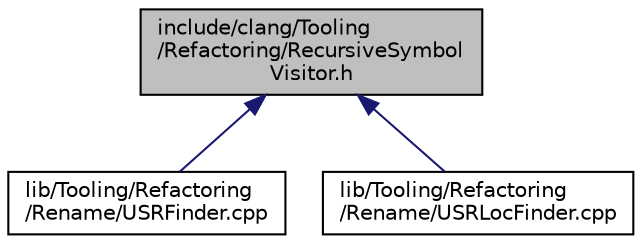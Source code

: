 digraph "include/clang/Tooling/Refactoring/RecursiveSymbolVisitor.h"
{
 // LATEX_PDF_SIZE
  bgcolor="transparent";
  edge [fontname="Helvetica",fontsize="10",labelfontname="Helvetica",labelfontsize="10"];
  node [fontname="Helvetica",fontsize="10",shape=record];
  Node1 [label="include/clang/Tooling\l/Refactoring/RecursiveSymbol\lVisitor.h",height=0.2,width=0.4,color="black", fillcolor="grey75", style="filled", fontcolor="black",tooltip=" "];
  Node1 -> Node2 [dir="back",color="midnightblue",fontsize="10",style="solid",fontname="Helvetica"];
  Node2 [label="lib/Tooling/Refactoring\l/Rename/USRFinder.cpp",height=0.2,width=0.4,color="black",URL="$USRFinder_8cpp.html",tooltip=" "];
  Node1 -> Node3 [dir="back",color="midnightblue",fontsize="10",style="solid",fontname="Helvetica"];
  Node3 [label="lib/Tooling/Refactoring\l/Rename/USRLocFinder.cpp",height=0.2,width=0.4,color="black",URL="$USRLocFinder_8cpp.html",tooltip=" "];
}
